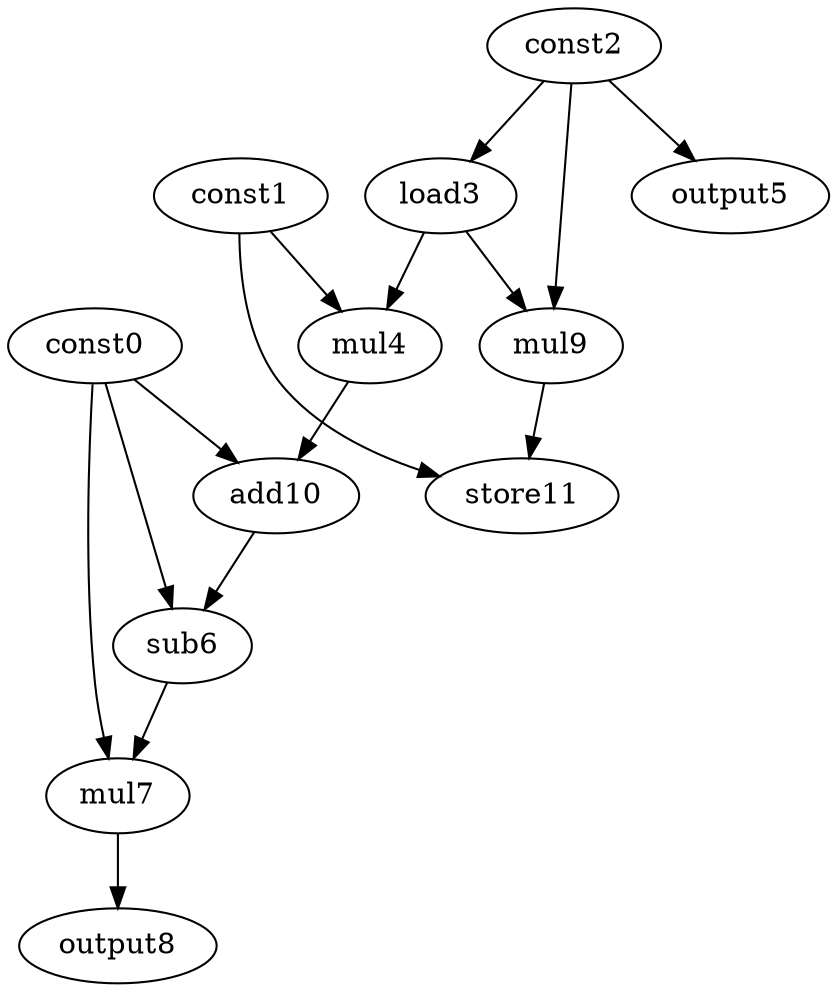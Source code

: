 digraph G { 
const0[opcode=const]; 
const1[opcode=const]; 
const2[opcode=const]; 
load3[opcode=load]; 
mul4[opcode=mul]; 
output5[opcode=output]; 
sub6[opcode=sub]; 
mul7[opcode=mul]; 
output8[opcode=output]; 
mul9[opcode=mul]; 
add10[opcode=add]; 
store11[opcode=store]; 
const2->load3[operand=0];
const2->output5[operand=0];
const1->mul4[operand=0];
load3->mul4[operand=1];
const2->mul9[operand=0];
load3->mul9[operand=1];
const0->add10[operand=0];
mul4->add10[operand=1];
const1->store11[operand=0];
mul9->store11[operand=1];
const0->sub6[operand=0];
add10->sub6[operand=1];
const0->mul7[operand=0];
sub6->mul7[operand=1];
mul7->output8[operand=0];
}
